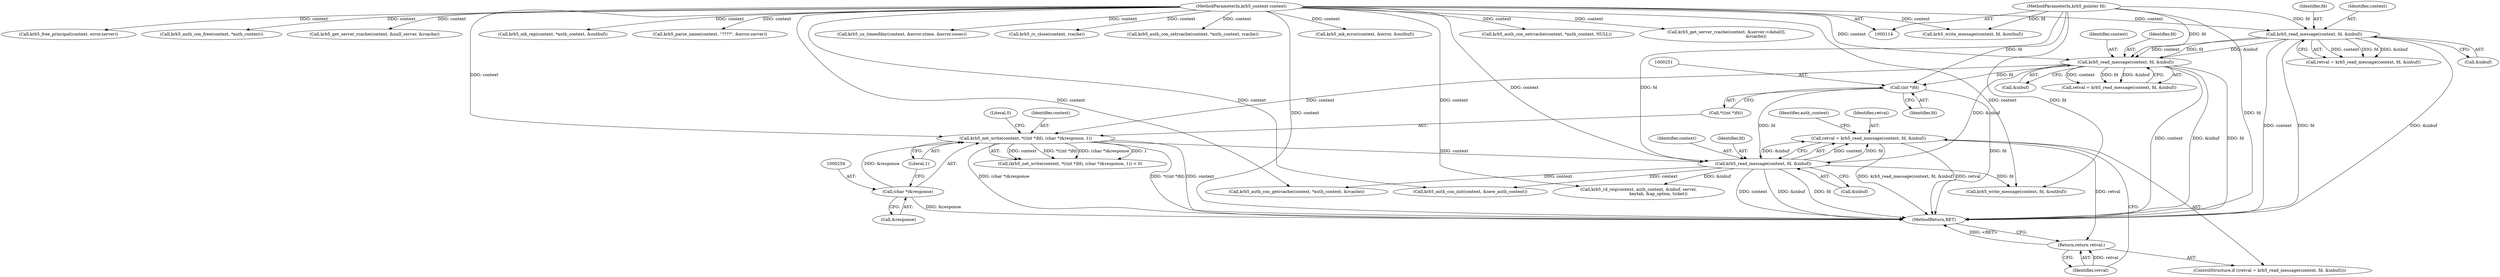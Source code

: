 digraph "0_krb5_102bb6ebf20f9174130c85c3b052ae104e5073ec_0@API" {
"1000267" [label="(Call,retval = krb5_read_message(context, fd, &inbuf))"];
"1000269" [label="(Call,krb5_read_message(context, fd, &inbuf))"];
"1000247" [label="(Call,krb5_net_write(context, *((int *)fd), (char *)&response, 1))"];
"1000205" [label="(Call,krb5_read_message(context, fd, &inbuf))"];
"1000167" [label="(Call,krb5_read_message(context, fd, &inbuf))"];
"1000115" [label="(MethodParameterIn,krb5_context context)"];
"1000117" [label="(MethodParameterIn,krb5_pointer fd)"];
"1000253" [label="(Call,(char *)&response)"];
"1000250" [label="(Call,(int *)fd)"];
"1000274" [label="(Return,return retval;)"];
"1000208" [label="(Call,&inbuf)"];
"1000257" [label="(Literal,1)"];
"1000267" [label="(Call,retval = krb5_read_message(context, fd, &inbuf))"];
"1000563" [label="(Call,krb5_write_message(context, fd, &outbuf))"];
"1000295" [label="(Call,krb5_auth_con_getrcache(context, *auth_context, &rcache))"];
"1000271" [label="(Identifier,fd)"];
"1000249" [label="(Call,*((int *)fd))"];
"1000482" [label="(Call,krb5_mk_error(context, &error, &outbuf))"];
"1000594" [label="(Call,krb5_auth_con_setrcache(context, *auth_context, NULL))"];
"1000279" [label="(Identifier,auth_context)"];
"1000247" [label="(Call,krb5_net_write(context, *((int *)fd), (char *)&response, 1))"];
"1000117" [label="(MethodParameterIn,krb5_pointer fd)"];
"1000165" [label="(Call,retval = krb5_read_message(context, fd, &inbuf))"];
"1000169" [label="(Identifier,fd)"];
"1000322" [label="(Call,krb5_get_server_rcache(context, &server->data[0],\n                                             &rcache))"];
"1000504" [label="(Call,krb5_free_principal(context, error.server))"];
"1000207" [label="(Identifier,fd)"];
"1000579" [label="(Call,krb5_auth_con_free(context, *auth_context))"];
"1000252" [label="(Identifier,fd)"];
"1000115" [label="(MethodParameterIn,krb5_context context)"];
"1000601" [label="(MethodReturn,RET)"];
"1000270" [label="(Identifier,context)"];
"1000371" [label="(Call,krb5_rd_req(context, auth_context, &inbuf, server,\n                              keytab, &ap_option, ticket))"];
"1000268" [label="(Identifier,retval)"];
"1000250" [label="(Call,(int *)fd)"];
"1000246" [label="(Call,(krb5_net_write(context, *((int *)fd), (char *)&response, 1)) < 0)"];
"1000523" [label="(Call,krb5_write_message(context, fd, &outbuf))"];
"1000203" [label="(Call,retval = krb5_read_message(context, fd, &inbuf))"];
"1000275" [label="(Identifier,retval)"];
"1000346" [label="(Call,krb5_get_server_rcache(context, &null_server, &rcache))"];
"1000552" [label="(Call,krb5_mk_rep(context, *auth_context, &outbuf))"];
"1000170" [label="(Call,&inbuf)"];
"1000255" [label="(Call,&response)"];
"1000205" [label="(Call,krb5_read_message(context, fd, &inbuf))"];
"1000206" [label="(Identifier,context)"];
"1000274" [label="(Return,return retval;)"];
"1000284" [label="(Call,krb5_auth_con_init(context, &new_auth_context))"];
"1000266" [label="(ControlStructure,if ((retval = krb5_read_message(context, fd, &inbuf))))"];
"1000269" [label="(Call,krb5_read_message(context, fd, &inbuf))"];
"1000258" [label="(Literal,0)"];
"1000167" [label="(Call,krb5_read_message(context, fd, &inbuf))"];
"1000253" [label="(Call,(char *)&response)"];
"1000417" [label="(Call,krb5_parse_name(context, \"????\", &error.server))"];
"1000248" [label="(Identifier,context)"];
"1000396" [label="(Call,krb5_us_timeofday(context, &error.stime, &error.susec))"];
"1000168" [label="(Identifier,context)"];
"1000591" [label="(Call,krb5_rc_close(context, rcache))"];
"1000357" [label="(Call,krb5_auth_con_setrcache(context, *auth_context, rcache))"];
"1000272" [label="(Call,&inbuf)"];
"1000267" -> "1000266"  [label="AST: "];
"1000267" -> "1000269"  [label="CFG: "];
"1000268" -> "1000267"  [label="AST: "];
"1000269" -> "1000267"  [label="AST: "];
"1000275" -> "1000267"  [label="CFG: "];
"1000279" -> "1000267"  [label="CFG: "];
"1000267" -> "1000601"  [label="DDG: krb5_read_message(context, fd, &inbuf)"];
"1000267" -> "1000601"  [label="DDG: retval"];
"1000269" -> "1000267"  [label="DDG: context"];
"1000269" -> "1000267"  [label="DDG: fd"];
"1000269" -> "1000267"  [label="DDG: &inbuf"];
"1000267" -> "1000274"  [label="DDG: retval"];
"1000269" -> "1000272"  [label="CFG: "];
"1000270" -> "1000269"  [label="AST: "];
"1000271" -> "1000269"  [label="AST: "];
"1000272" -> "1000269"  [label="AST: "];
"1000269" -> "1000601"  [label="DDG: context"];
"1000269" -> "1000601"  [label="DDG: &inbuf"];
"1000269" -> "1000601"  [label="DDG: fd"];
"1000247" -> "1000269"  [label="DDG: context"];
"1000115" -> "1000269"  [label="DDG: context"];
"1000250" -> "1000269"  [label="DDG: fd"];
"1000117" -> "1000269"  [label="DDG: fd"];
"1000205" -> "1000269"  [label="DDG: &inbuf"];
"1000269" -> "1000284"  [label="DDG: context"];
"1000269" -> "1000295"  [label="DDG: context"];
"1000269" -> "1000371"  [label="DDG: &inbuf"];
"1000269" -> "1000523"  [label="DDG: fd"];
"1000247" -> "1000246"  [label="AST: "];
"1000247" -> "1000257"  [label="CFG: "];
"1000248" -> "1000247"  [label="AST: "];
"1000249" -> "1000247"  [label="AST: "];
"1000253" -> "1000247"  [label="AST: "];
"1000257" -> "1000247"  [label="AST: "];
"1000258" -> "1000247"  [label="CFG: "];
"1000247" -> "1000601"  [label="DDG: context"];
"1000247" -> "1000601"  [label="DDG: (char *)&response"];
"1000247" -> "1000601"  [label="DDG: *((int *)fd)"];
"1000247" -> "1000246"  [label="DDG: context"];
"1000247" -> "1000246"  [label="DDG: *((int *)fd)"];
"1000247" -> "1000246"  [label="DDG: (char *)&response"];
"1000247" -> "1000246"  [label="DDG: 1"];
"1000205" -> "1000247"  [label="DDG: context"];
"1000115" -> "1000247"  [label="DDG: context"];
"1000253" -> "1000247"  [label="DDG: &response"];
"1000205" -> "1000203"  [label="AST: "];
"1000205" -> "1000208"  [label="CFG: "];
"1000206" -> "1000205"  [label="AST: "];
"1000207" -> "1000205"  [label="AST: "];
"1000208" -> "1000205"  [label="AST: "];
"1000203" -> "1000205"  [label="CFG: "];
"1000205" -> "1000601"  [label="DDG: context"];
"1000205" -> "1000601"  [label="DDG: &inbuf"];
"1000205" -> "1000601"  [label="DDG: fd"];
"1000205" -> "1000203"  [label="DDG: context"];
"1000205" -> "1000203"  [label="DDG: fd"];
"1000205" -> "1000203"  [label="DDG: &inbuf"];
"1000167" -> "1000205"  [label="DDG: context"];
"1000167" -> "1000205"  [label="DDG: fd"];
"1000167" -> "1000205"  [label="DDG: &inbuf"];
"1000115" -> "1000205"  [label="DDG: context"];
"1000117" -> "1000205"  [label="DDG: fd"];
"1000205" -> "1000250"  [label="DDG: fd"];
"1000167" -> "1000165"  [label="AST: "];
"1000167" -> "1000170"  [label="CFG: "];
"1000168" -> "1000167"  [label="AST: "];
"1000169" -> "1000167"  [label="AST: "];
"1000170" -> "1000167"  [label="AST: "];
"1000165" -> "1000167"  [label="CFG: "];
"1000167" -> "1000601"  [label="DDG: context"];
"1000167" -> "1000601"  [label="DDG: fd"];
"1000167" -> "1000601"  [label="DDG: &inbuf"];
"1000167" -> "1000165"  [label="DDG: context"];
"1000167" -> "1000165"  [label="DDG: fd"];
"1000167" -> "1000165"  [label="DDG: &inbuf"];
"1000115" -> "1000167"  [label="DDG: context"];
"1000117" -> "1000167"  [label="DDG: fd"];
"1000115" -> "1000114"  [label="AST: "];
"1000115" -> "1000601"  [label="DDG: context"];
"1000115" -> "1000284"  [label="DDG: context"];
"1000115" -> "1000295"  [label="DDG: context"];
"1000115" -> "1000322"  [label="DDG: context"];
"1000115" -> "1000346"  [label="DDG: context"];
"1000115" -> "1000357"  [label="DDG: context"];
"1000115" -> "1000371"  [label="DDG: context"];
"1000115" -> "1000396"  [label="DDG: context"];
"1000115" -> "1000417"  [label="DDG: context"];
"1000115" -> "1000482"  [label="DDG: context"];
"1000115" -> "1000504"  [label="DDG: context"];
"1000115" -> "1000523"  [label="DDG: context"];
"1000115" -> "1000552"  [label="DDG: context"];
"1000115" -> "1000563"  [label="DDG: context"];
"1000115" -> "1000579"  [label="DDG: context"];
"1000115" -> "1000591"  [label="DDG: context"];
"1000115" -> "1000594"  [label="DDG: context"];
"1000117" -> "1000114"  [label="AST: "];
"1000117" -> "1000601"  [label="DDG: fd"];
"1000117" -> "1000250"  [label="DDG: fd"];
"1000117" -> "1000523"  [label="DDG: fd"];
"1000117" -> "1000563"  [label="DDG: fd"];
"1000253" -> "1000255"  [label="CFG: "];
"1000254" -> "1000253"  [label="AST: "];
"1000255" -> "1000253"  [label="AST: "];
"1000257" -> "1000253"  [label="CFG: "];
"1000253" -> "1000601"  [label="DDG: &response"];
"1000250" -> "1000249"  [label="AST: "];
"1000250" -> "1000252"  [label="CFG: "];
"1000251" -> "1000250"  [label="AST: "];
"1000252" -> "1000250"  [label="AST: "];
"1000249" -> "1000250"  [label="CFG: "];
"1000250" -> "1000601"  [label="DDG: fd"];
"1000274" -> "1000266"  [label="AST: "];
"1000274" -> "1000275"  [label="CFG: "];
"1000275" -> "1000274"  [label="AST: "];
"1000601" -> "1000274"  [label="CFG: "];
"1000274" -> "1000601"  [label="DDG: <RET>"];
"1000275" -> "1000274"  [label="DDG: retval"];
}
